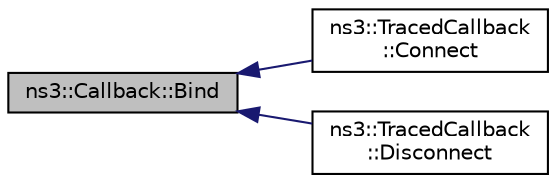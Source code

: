 digraph "ns3::Callback::Bind"
{
  edge [fontname="Helvetica",fontsize="10",labelfontname="Helvetica",labelfontsize="10"];
  node [fontname="Helvetica",fontsize="10",shape=record];
  rankdir="LR";
  Node1 [label="ns3::Callback::Bind",height=0.2,width=0.4,color="black", fillcolor="grey75", style="filled", fontcolor="black"];
  Node1 -> Node2 [dir="back",color="midnightblue",fontsize="10",style="solid"];
  Node2 [label="ns3::TracedCallback\l::Connect",height=0.2,width=0.4,color="black", fillcolor="white", style="filled",URL="$df/dec/classns3_1_1TracedCallback.html#a340d63502c94d097541c48b54b3ff16e"];
  Node1 -> Node3 [dir="back",color="midnightblue",fontsize="10",style="solid"];
  Node3 [label="ns3::TracedCallback\l::Disconnect",height=0.2,width=0.4,color="black", fillcolor="white", style="filled",URL="$df/dec/classns3_1_1TracedCallback.html#a65753e64f351b71a2c7016fb493b3c60"];
}

